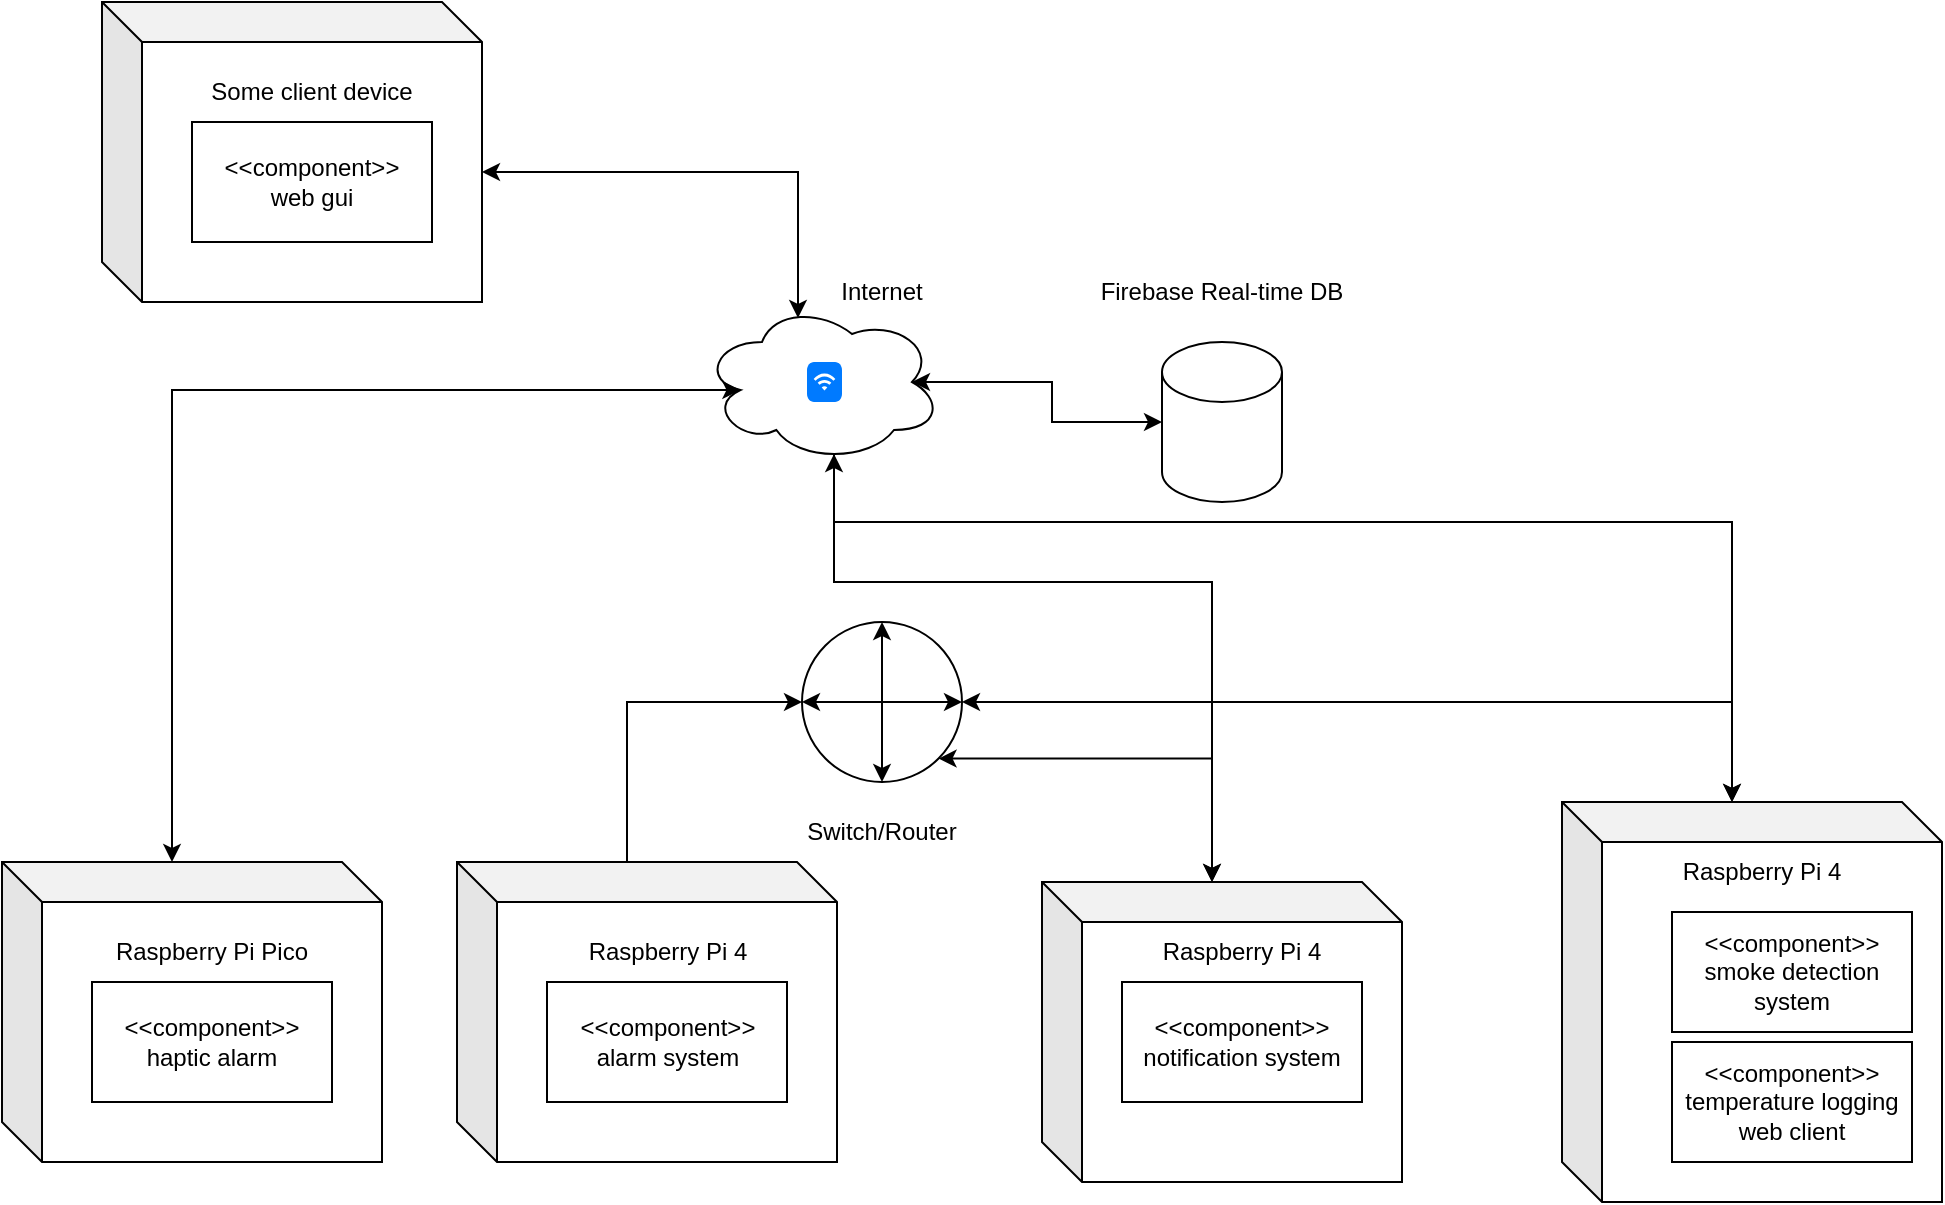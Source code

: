 <mxfile version="23.1.1" type="device">
  <diagram name="Page-1" id="8SBFVfklAt3B3amvHatq">
    <mxGraphModel dx="1050" dy="1630" grid="1" gridSize="10" guides="1" tooltips="1" connect="1" arrows="1" fold="1" page="1" pageScale="1" pageWidth="850" pageHeight="1100" math="0" shadow="0">
      <root>
        <mxCell id="0" />
        <mxCell id="1" parent="0" />
        <mxCell id="SnTm31GQBL8k4SEw-431-1" value="" style="shape=cube;whiteSpace=wrap;html=1;boundedLbl=1;backgroundOutline=1;darkOpacity=0.05;darkOpacity2=0.1;" vertex="1" parent="1">
          <mxGeometry x="60" y="310" width="190" height="150" as="geometry" />
        </mxCell>
        <mxCell id="SnTm31GQBL8k4SEw-431-2" value="" style="ellipse;whiteSpace=wrap;html=1;aspect=fixed;" vertex="1" parent="1">
          <mxGeometry x="460" y="190" width="80" height="80" as="geometry" />
        </mxCell>
        <mxCell id="SnTm31GQBL8k4SEw-431-3" value="" style="endArrow=classic;startArrow=classic;html=1;rounded=0;entryX=0.5;entryY=0;entryDx=0;entryDy=0;exitX=0.5;exitY=1;exitDx=0;exitDy=0;" edge="1" parent="1" source="SnTm31GQBL8k4SEw-431-2" target="SnTm31GQBL8k4SEw-431-2">
          <mxGeometry width="50" height="50" relative="1" as="geometry">
            <mxPoint x="630" y="380" as="sourcePoint" />
            <mxPoint x="680" y="330" as="targetPoint" />
            <Array as="points">
              <mxPoint x="500" y="230" />
            </Array>
          </mxGeometry>
        </mxCell>
        <mxCell id="SnTm31GQBL8k4SEw-431-4" value="" style="endArrow=classic;startArrow=classic;html=1;rounded=0;entryX=1;entryY=0.5;entryDx=0;entryDy=0;exitX=0;exitY=0.5;exitDx=0;exitDy=0;" edge="1" parent="1" source="SnTm31GQBL8k4SEw-431-2" target="SnTm31GQBL8k4SEw-431-2">
          <mxGeometry width="50" height="50" relative="1" as="geometry">
            <mxPoint x="510" y="280" as="sourcePoint" />
            <mxPoint x="510" y="200" as="targetPoint" />
            <Array as="points" />
          </mxGeometry>
        </mxCell>
        <mxCell id="SnTm31GQBL8k4SEw-431-5" value="Switch/Router" style="text;html=1;strokeColor=none;fillColor=none;align=center;verticalAlign=middle;whiteSpace=wrap;rounded=0;" vertex="1" parent="1">
          <mxGeometry x="440" y="280" width="120" height="30" as="geometry" />
        </mxCell>
        <mxCell id="SnTm31GQBL8k4SEw-431-6" value="" style="shape=cylinder3;whiteSpace=wrap;html=1;boundedLbl=1;backgroundOutline=1;size=15;" vertex="1" parent="1">
          <mxGeometry x="640" y="50" width="60" height="80" as="geometry" />
        </mxCell>
        <mxCell id="SnTm31GQBL8k4SEw-431-7" value="Firebase Real-time DB" style="text;html=1;strokeColor=none;fillColor=none;align=center;verticalAlign=middle;whiteSpace=wrap;rounded=0;" vertex="1" parent="1">
          <mxGeometry x="600" y="10" width="140" height="30" as="geometry" />
        </mxCell>
        <mxCell id="SnTm31GQBL8k4SEw-431-41" style="edgeStyle=orthogonalEdgeStyle;rounded=0;orthogonalLoop=1;jettySize=auto;html=1;exitX=0.55;exitY=0.95;exitDx=0;exitDy=0;exitPerimeter=0;entryX=0;entryY=0;entryDx=85;entryDy=0;entryPerimeter=0;" edge="1" parent="1" source="SnTm31GQBL8k4SEw-431-8" target="SnTm31GQBL8k4SEw-431-36">
          <mxGeometry relative="1" as="geometry">
            <mxPoint x="680" y="310" as="targetPoint" />
            <Array as="points">
              <mxPoint x="476" y="170" />
              <mxPoint x="665" y="170" />
            </Array>
          </mxGeometry>
        </mxCell>
        <mxCell id="SnTm31GQBL8k4SEw-431-8" value="" style="ellipse;shape=cloud;whiteSpace=wrap;html=1;" vertex="1" parent="1">
          <mxGeometry x="410" y="30" width="120" height="80" as="geometry" />
        </mxCell>
        <mxCell id="SnTm31GQBL8k4SEw-431-9" value="" style="html=1;strokeWidth=1;shadow=0;dashed=0;shape=mxgraph.ios7.misc.wifi;fillColor=#007AFF;strokeColor=none;buttonText=;strokeColor2=#222222;fontColor=#222222;fontSize=8;verticalLabelPosition=bottom;verticalAlign=top;align=center;sketch=0;" vertex="1" parent="1">
          <mxGeometry x="462.5" y="60" width="17.5" height="20" as="geometry" />
        </mxCell>
        <mxCell id="SnTm31GQBL8k4SEw-431-10" value="Internet" style="text;html=1;strokeColor=none;fillColor=none;align=center;verticalAlign=middle;whiteSpace=wrap;rounded=0;" vertex="1" parent="1">
          <mxGeometry x="470" y="10" width="60" height="30" as="geometry" />
        </mxCell>
        <mxCell id="SnTm31GQBL8k4SEw-431-11" value="Raspberry Pi Pico" style="text;html=1;strokeColor=none;fillColor=none;align=center;verticalAlign=middle;whiteSpace=wrap;rounded=0;" vertex="1" parent="1">
          <mxGeometry x="110" y="340" width="110" height="30" as="geometry" />
        </mxCell>
        <mxCell id="SnTm31GQBL8k4SEw-431-18" value="&lt;div&gt;&amp;lt;&amp;lt;component&amp;gt;&amp;gt;&lt;/div&gt;haptic alarm" style="rounded=0;whiteSpace=wrap;html=1;" vertex="1" parent="1">
          <mxGeometry x="105" y="370" width="120" height="60" as="geometry" />
        </mxCell>
        <mxCell id="SnTm31GQBL8k4SEw-431-19" style="edgeStyle=orthogonalEdgeStyle;rounded=0;orthogonalLoop=1;jettySize=auto;html=1;exitX=0.16;exitY=0.55;exitDx=0;exitDy=0;entryX=0;entryY=0;entryDx=85;entryDy=0;entryPerimeter=0;startArrow=classic;startFill=1;exitPerimeter=0;" edge="1" parent="1" source="SnTm31GQBL8k4SEw-431-8" target="SnTm31GQBL8k4SEw-431-1">
          <mxGeometry relative="1" as="geometry" />
        </mxCell>
        <mxCell id="SnTm31GQBL8k4SEw-431-24" style="edgeStyle=orthogonalEdgeStyle;rounded=0;orthogonalLoop=1;jettySize=auto;html=1;exitX=0;exitY=0;exitDx=85;exitDy=0;exitPerimeter=0;entryX=0;entryY=0.5;entryDx=0;entryDy=0;" edge="1" parent="1" source="SnTm31GQBL8k4SEw-431-20" target="SnTm31GQBL8k4SEw-431-2">
          <mxGeometry relative="1" as="geometry">
            <mxPoint x="410" y="270" as="targetPoint" />
          </mxGeometry>
        </mxCell>
        <mxCell id="SnTm31GQBL8k4SEw-431-20" value="" style="shape=cube;whiteSpace=wrap;html=1;boundedLbl=1;backgroundOutline=1;darkOpacity=0.05;darkOpacity2=0.1;" vertex="1" parent="1">
          <mxGeometry x="287.5" y="310" width="190" height="150" as="geometry" />
        </mxCell>
        <mxCell id="SnTm31GQBL8k4SEw-431-21" value="Raspberry Pi 4" style="text;html=1;strokeColor=none;fillColor=none;align=center;verticalAlign=middle;whiteSpace=wrap;rounded=0;" vertex="1" parent="1">
          <mxGeometry x="337.5" y="340" width="110" height="30" as="geometry" />
        </mxCell>
        <mxCell id="SnTm31GQBL8k4SEw-431-22" value="&lt;div&gt;&amp;lt;&amp;lt;component&amp;gt;&amp;gt;&lt;/div&gt;&lt;div&gt;alarm system&lt;br&gt;&lt;/div&gt;" style="rounded=0;whiteSpace=wrap;html=1;" vertex="1" parent="1">
          <mxGeometry x="332.5" y="370" width="120" height="60" as="geometry" />
        </mxCell>
        <mxCell id="SnTm31GQBL8k4SEw-431-23" style="edgeStyle=orthogonalEdgeStyle;rounded=0;orthogonalLoop=1;jettySize=auto;html=1;exitX=0;exitY=0.5;exitDx=0;exitDy=0;exitPerimeter=0;entryX=0.875;entryY=0.5;entryDx=0;entryDy=0;entryPerimeter=0;startArrow=classic;startFill=1;" edge="1" parent="1" source="SnTm31GQBL8k4SEw-431-6" target="SnTm31GQBL8k4SEw-431-8">
          <mxGeometry relative="1" as="geometry" />
        </mxCell>
        <mxCell id="SnTm31GQBL8k4SEw-431-25" value="" style="shape=cube;whiteSpace=wrap;html=1;boundedLbl=1;backgroundOutline=1;darkOpacity=0.05;darkOpacity2=0.1;" vertex="1" parent="1">
          <mxGeometry x="840" y="280" width="190" height="200" as="geometry" />
        </mxCell>
        <mxCell id="SnTm31GQBL8k4SEw-431-26" value="Raspberry Pi 4" style="text;html=1;strokeColor=none;fillColor=none;align=center;verticalAlign=middle;whiteSpace=wrap;rounded=0;" vertex="1" parent="1">
          <mxGeometry x="885" y="300" width="110" height="30" as="geometry" />
        </mxCell>
        <mxCell id="SnTm31GQBL8k4SEw-431-27" value="&lt;div&gt;&amp;lt;&amp;lt;component&amp;gt;&amp;gt;&lt;/div&gt;&lt;div&gt;temperature logging web client&lt;br&gt;&lt;/div&gt;" style="rounded=0;whiteSpace=wrap;html=1;" vertex="1" parent="1">
          <mxGeometry x="895" y="400" width="120" height="60" as="geometry" />
        </mxCell>
        <mxCell id="SnTm31GQBL8k4SEw-431-32" style="edgeStyle=orthogonalEdgeStyle;rounded=0;orthogonalLoop=1;jettySize=auto;html=1;exitX=1;exitY=0.5;exitDx=0;exitDy=0;entryX=0;entryY=0;entryDx=85;entryDy=0;entryPerimeter=0;startArrow=classic;startFill=1;" edge="1" parent="1" source="SnTm31GQBL8k4SEw-431-2" target="SnTm31GQBL8k4SEw-431-25">
          <mxGeometry relative="1" as="geometry" />
        </mxCell>
        <mxCell id="SnTm31GQBL8k4SEw-431-33" value="&lt;div&gt;&amp;lt;&amp;lt;component&amp;gt;&amp;gt;&lt;/div&gt;&lt;div&gt;smoke detection system&lt;br&gt;&lt;/div&gt;" style="rounded=0;whiteSpace=wrap;html=1;" vertex="1" parent="1">
          <mxGeometry x="895" y="335" width="120" height="60" as="geometry" />
        </mxCell>
        <mxCell id="SnTm31GQBL8k4SEw-431-34" style="edgeStyle=orthogonalEdgeStyle;rounded=0;orthogonalLoop=1;jettySize=auto;html=1;exitX=0.55;exitY=0.95;exitDx=0;exitDy=0;exitPerimeter=0;startArrow=classic;startFill=1;entryX=0;entryY=0;entryDx=85;entryDy=0;entryPerimeter=0;" edge="1" parent="1" source="SnTm31GQBL8k4SEw-431-8" target="SnTm31GQBL8k4SEw-431-25">
          <mxGeometry relative="1" as="geometry">
            <mxPoint x="540" y="96" as="sourcePoint" />
            <mxPoint x="989" y="270" as="targetPoint" />
            <Array as="points">
              <mxPoint x="476" y="140" />
              <mxPoint x="925" y="140" />
            </Array>
          </mxGeometry>
        </mxCell>
        <mxCell id="SnTm31GQBL8k4SEw-431-36" value="" style="shape=cube;whiteSpace=wrap;html=1;boundedLbl=1;backgroundOutline=1;darkOpacity=0.05;darkOpacity2=0.1;" vertex="1" parent="1">
          <mxGeometry x="580" y="320" width="180" height="150" as="geometry" />
        </mxCell>
        <mxCell id="SnTm31GQBL8k4SEw-431-37" value="Raspberry Pi 4" style="text;html=1;strokeColor=none;fillColor=none;align=center;verticalAlign=middle;whiteSpace=wrap;rounded=0;" vertex="1" parent="1">
          <mxGeometry x="625" y="340" width="110" height="30" as="geometry" />
        </mxCell>
        <mxCell id="SnTm31GQBL8k4SEw-431-39" value="&lt;div&gt;&amp;lt;&amp;lt;component&amp;gt;&amp;gt;&lt;/div&gt;&lt;div&gt;notification system&lt;br&gt;&lt;/div&gt;" style="rounded=0;whiteSpace=wrap;html=1;" vertex="1" parent="1">
          <mxGeometry x="620" y="370" width="120" height="60" as="geometry" />
        </mxCell>
        <mxCell id="SnTm31GQBL8k4SEw-431-40" style="edgeStyle=orthogonalEdgeStyle;rounded=0;orthogonalLoop=1;jettySize=auto;html=1;exitX=1;exitY=1;exitDx=0;exitDy=0;entryX=0;entryY=0;entryDx=85;entryDy=0;entryPerimeter=0;startArrow=classic;startFill=1;" edge="1" parent="1" source="SnTm31GQBL8k4SEw-431-2" target="SnTm31GQBL8k4SEw-431-36">
          <mxGeometry relative="1" as="geometry" />
        </mxCell>
        <mxCell id="SnTm31GQBL8k4SEw-431-43" value="" style="shape=cube;whiteSpace=wrap;html=1;boundedLbl=1;backgroundOutline=1;darkOpacity=0.05;darkOpacity2=0.1;" vertex="1" parent="1">
          <mxGeometry x="110" y="-120" width="190" height="150" as="geometry" />
        </mxCell>
        <mxCell id="SnTm31GQBL8k4SEw-431-44" value="Some client device" style="text;html=1;strokeColor=none;fillColor=none;align=center;verticalAlign=middle;whiteSpace=wrap;rounded=0;" vertex="1" parent="1">
          <mxGeometry x="160" y="-90" width="110" height="30" as="geometry" />
        </mxCell>
        <mxCell id="SnTm31GQBL8k4SEw-431-45" value="&lt;div&gt;&amp;lt;&amp;lt;component&amp;gt;&amp;gt;&lt;/div&gt;web gui" style="rounded=0;whiteSpace=wrap;html=1;" vertex="1" parent="1">
          <mxGeometry x="155" y="-60" width="120" height="60" as="geometry" />
        </mxCell>
        <mxCell id="SnTm31GQBL8k4SEw-431-46" style="edgeStyle=orthogonalEdgeStyle;rounded=0;orthogonalLoop=1;jettySize=auto;html=1;exitX=0;exitY=0;exitDx=190;exitDy=85;exitPerimeter=0;entryX=0.4;entryY=0.1;entryDx=0;entryDy=0;entryPerimeter=0;startArrow=classic;startFill=1;" edge="1" parent="1" source="SnTm31GQBL8k4SEw-431-43" target="SnTm31GQBL8k4SEw-431-8">
          <mxGeometry relative="1" as="geometry">
            <Array as="points">
              <mxPoint x="458" y="-35" />
            </Array>
          </mxGeometry>
        </mxCell>
      </root>
    </mxGraphModel>
  </diagram>
</mxfile>
